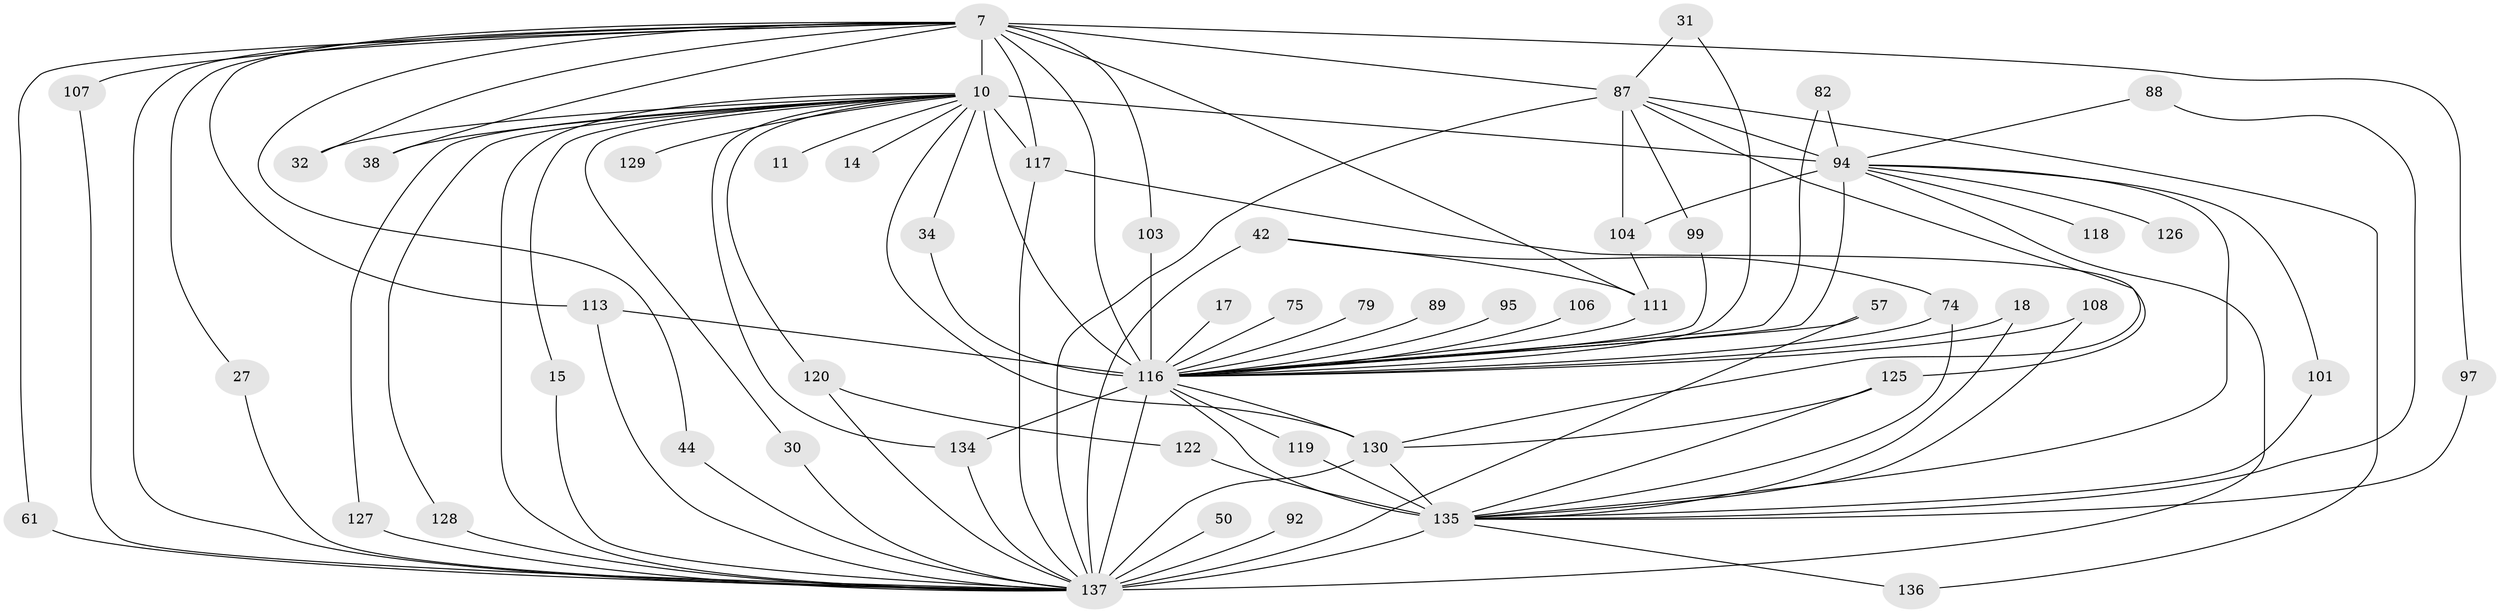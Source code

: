 // original degree distribution, {18: 0.014598540145985401, 17: 0.014598540145985401, 38: 0.0072992700729927005, 24: 0.0072992700729927005, 27: 0.0072992700729927005, 21: 0.0072992700729927005, 19: 0.0072992700729927005, 20: 0.0072992700729927005, 2: 0.5328467153284672, 3: 0.17518248175182483, 15: 0.0072992700729927005, 7: 0.014598540145985401, 4: 0.10948905109489052, 5: 0.058394160583941604, 12: 0.0072992700729927005, 8: 0.0072992700729927005, 6: 0.014598540145985401}
// Generated by graph-tools (version 1.1) at 2025/48/03/04/25 21:48:38]
// undirected, 54 vertices, 105 edges
graph export_dot {
graph [start="1"]
  node [color=gray90,style=filled];
  7 [super="+1"];
  10 [super="+8"];
  11;
  14;
  15;
  17;
  18;
  27;
  30;
  31;
  32;
  34;
  38;
  42 [super="+29"];
  44;
  50;
  57 [super="+52"];
  61;
  74;
  75;
  79;
  82;
  87 [super="+37+28+48"];
  88;
  89;
  92;
  94 [super="+83+93"];
  95;
  97;
  99;
  101;
  103;
  104 [super="+73"];
  106;
  107;
  108;
  111 [super="+98"];
  113 [super="+40+51"];
  116 [super="+85+77+72+110+66+105+69"];
  117 [super="+78+84+114"];
  118;
  119;
  120 [super="+13+81"];
  122;
  125 [super="+96+121"];
  126;
  127;
  128 [super="+41"];
  129;
  130 [super="+65+112"];
  134 [super="+131"];
  135 [super="+123+36+56+63+133"];
  136;
  137 [super="+124+132+5"];
  7 -- 10 [weight=6];
  7 -- 27;
  7 -- 32;
  7 -- 107;
  7 -- 97;
  7 -- 38;
  7 -- 103;
  7 -- 44;
  7 -- 117 [weight=4];
  7 -- 61;
  7 -- 87 [weight=3];
  7 -- 137 [weight=5];
  7 -- 116 [weight=6];
  7 -- 113 [weight=2];
  7 -- 111;
  10 -- 14 [weight=2];
  10 -- 32;
  10 -- 127;
  10 -- 128;
  10 -- 129 [weight=2];
  10 -- 11 [weight=2];
  10 -- 15;
  10 -- 30;
  10 -- 94 [weight=6];
  10 -- 34;
  10 -- 38;
  10 -- 117;
  10 -- 134;
  10 -- 116 [weight=16];
  10 -- 137 [weight=6];
  10 -- 130;
  10 -- 120 [weight=2];
  15 -- 137;
  17 -- 116 [weight=2];
  18 -- 116;
  18 -- 135;
  27 -- 137;
  30 -- 137;
  31 -- 87;
  31 -- 116;
  34 -- 116;
  42 -- 74;
  42 -- 137 [weight=5];
  42 -- 111;
  44 -- 137;
  50 -- 137 [weight=2];
  57 -- 137 [weight=2];
  57 -- 116;
  61 -- 137;
  74 -- 116;
  74 -- 135;
  75 -- 116 [weight=2];
  79 -- 116 [weight=2];
  82 -- 94;
  82 -- 116;
  87 -- 136;
  87 -- 99;
  87 -- 104;
  87 -- 94;
  87 -- 137 [weight=2];
  87 -- 130;
  88 -- 94;
  88 -- 135;
  89 -- 116 [weight=2];
  92 -- 137 [weight=2];
  94 -- 101;
  94 -- 104 [weight=2];
  94 -- 118;
  94 -- 126;
  94 -- 137 [weight=2];
  94 -- 135;
  94 -- 116;
  95 -- 116 [weight=2];
  97 -- 135;
  99 -- 116;
  101 -- 135;
  103 -- 116;
  104 -- 111;
  106 -- 116 [weight=2];
  107 -- 137;
  108 -- 116;
  108 -- 135;
  111 -- 116 [weight=2];
  113 -- 116;
  113 -- 137 [weight=3];
  116 -- 130 [weight=5];
  116 -- 137 [weight=13];
  116 -- 134 [weight=2];
  116 -- 135 [weight=2];
  116 -- 119;
  117 -- 137 [weight=3];
  117 -- 125;
  119 -- 135;
  120 -- 137 [weight=2];
  120 -- 122;
  122 -- 135;
  125 -- 130;
  125 -- 135 [weight=2];
  127 -- 137;
  128 -- 137 [weight=3];
  130 -- 137;
  130 -- 135;
  134 -- 137 [weight=2];
  135 -- 137 [weight=11];
  135 -- 136;
}
